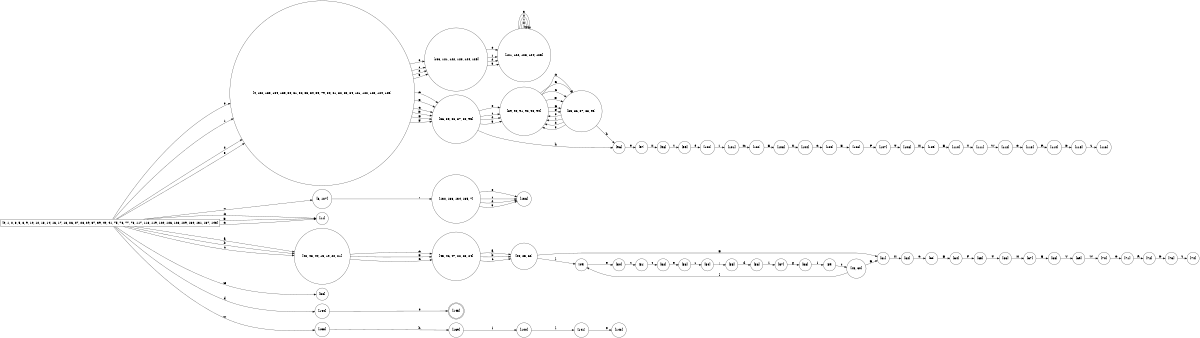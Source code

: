 digraph finite_state_machine {
	rankdir=LR size="8,5"
	node [shape=rectangular]
	"[0, 1, 2, 3, 5, 8, 9, 10, 12, 13, 14, 16, 17, 18, 26, 27, 28, 29, 37, 39, 40, 41, 75, 76, 77, 78, 117, 118, 119, 120, 126, 128, 129, 130, 131, 137, 143]"
	node [shape=doublecircle]
	"[145]"
	node [shape=circle]
	"[0, 1, 2, 3, 5, 8, 9, 10, 12, 13, 14, 16, 17, 18, 26, 27, 28, 29, 37, 39, 40, 41, 75, 76, 77, 78, 117, 118, 119, 120, 126, 128, 129, 130, 131, 137, 143]" -> "[4, 132, 133, 134, 135, 30, 31, 32, 33, 34, 35, 79, 80, 81, 82, 83, 84, 121, 122, 123, 124, 125]" [label=0]
	"[0, 1, 2, 3, 5, 8, 9, 10, 12, 13, 14, 16, 17, 18, 26, 27, 28, 29, 37, 39, 40, 41, 75, 76, 77, 78, 117, 118, 119, 120, 126, 128, 129, 130, 131, 137, 143]" -> "[4, 132, 133, 134, 135, 30, 31, 32, 33, 34, 35, 79, 80, 81, 82, 83, 84, 121, 122, 123, 124, 125]" [label=1]
	"[0, 1, 2, 3, 5, 8, 9, 10, 12, 13, 14, 16, 17, 18, 26, 27, 28, 29, 37, 39, 40, 41, 75, 76, 77, 78, 117, 118, 119, 120, 126, 128, 129, 130, 131, 137, 143]" -> "[4, 132, 133, 134, 135, 30, 31, 32, 33, 34, 35, 79, 80, 81, 82, 83, 84, 121, 122, 123, 124, 125]" [label=2]
	"[0, 1, 2, 3, 5, 8, 9, 10, 12, 13, 14, 16, 17, 18, 26, 27, 28, 29, 37, 39, 40, 41, 75, 76, 77, 78, 117, 118, 119, 120, 126, 128, 129, 130, 131, 137, 143]" -> "[4, 132, 133, 134, 135, 30, 31, 32, 33, 34, 35, 79, 80, 81, 82, 83, 84, 121, 122, 123, 124, 125]" [label=3]
	"[0, 1, 2, 3, 5, 8, 9, 10, 12, 13, 14, 16, 17, 18, 26, 27, 28, 29, 37, 39, 40, 41, 75, 76, 77, 78, 117, 118, 119, 120, 126, 128, 129, 130, 131, 137, 143]" -> "[6, 127]" [label="+"]
	"[0, 1, 2, 3, 5, 8, 9, 10, 12, 13, 14, 16, 17, 18, 26, 27, 28, 29, 37, 39, 40, 41, 75, 76, 77, 78, 117, 118, 119, 120, 126, 128, 129, 130, 131, 137, 143]" -> "[11]" [label=A]
	"[0, 1, 2, 3, 5, 8, 9, 10, 12, 13, 14, 16, 17, 18, 26, 27, 28, 29, 37, 39, 40, 41, 75, 76, 77, 78, 117, 118, 119, 120, 126, 128, 129, 130, 131, 137, 143]" -> "[11]" [label=B]
	"[0, 1, 2, 3, 5, 8, 9, 10, 12, 13, 14, 16, 17, 18, 26, 27, 28, 29, 37, 39, 40, 41, 75, 76, 77, 78, 117, 118, 119, 120, 126, 128, 129, 130, 131, 137, 143]" -> "[11]" [label=C]
	"[0, 1, 2, 3, 5, 8, 9, 10, 12, 13, 14, 16, 17, 18, 26, 27, 28, 29, 37, 39, 40, 41, 75, 76, 77, 78, 117, 118, 119, 120, 126, 128, 129, 130, 131, 137, 143]" -> "[42, 43, 44, 15, 19, 20, 21]" [label=a]
	"[0, 1, 2, 3, 5, 8, 9, 10, 12, 13, 14, 16, 17, 18, 26, 27, 28, 29, 37, 39, 40, 41, 75, 76, 77, 78, 117, 118, 119, 120, 126, 128, 129, 130, 131, 137, 143]" -> "[42, 43, 44, 15, 19, 20, 21]" [label=b]
	"[0, 1, 2, 3, 5, 8, 9, 10, 12, 13, 14, 16, 17, 18, 26, 27, 28, 29, 37, 39, 40, 41, 75, 76, 77, 78, 117, 118, 119, 120, 126, 128, 129, 130, 131, 137, 143]" -> "[42, 43, 44, 15, 19, 20, 21]" [label=c]
	"[0, 1, 2, 3, 5, 8, 9, 10, 12, 13, 14, 16, 17, 18, 26, 27, 28, 29, 37, 39, 40, 41, 75, 76, 77, 78, 117, 118, 119, 120, 126, 128, 129, 130, 131, 137, 143]" -> "[38]" [label=H]
	"[0, 1, 2, 3, 5, 8, 9, 10, 12, 13, 14, 16, 17, 18, 26, 27, 28, 29, 37, 39, 40, 41, 75, 76, 77, 78, 117, 118, 119, 120, 126, 128, 129, 130, 131, 137, 143]" -> "[144]" [label=d]
	"[0, 1, 2, 3, 5, 8, 9, 10, 12, 13, 14, 16, 17, 18, 26, 27, 28, 29, 37, 39, 40, 41, 75, 76, 77, 78, 117, 118, 119, 120, 126, 128, 129, 130, 131, 137, 143]" -> "[138]" [label=w]
	"[4, 132, 133, 134, 135, 30, 31, 32, 33, 34, 35, 79, 80, 81, 82, 83, 84, 121, 122, 123, 124, 125]" -> "[136, 121, 122, 123, 124, 125]" [label=0]
	"[4, 132, 133, 134, 135, 30, 31, 32, 33, 34, 35, 79, 80, 81, 82, 83, 84, 121, 122, 123, 124, 125]" -> "[136, 121, 122, 123, 124, 125]" [label=1]
	"[4, 132, 133, 134, 135, 30, 31, 32, 33, 34, 35, 79, 80, 81, 82, 83, 84, 121, 122, 123, 124, 125]" -> "[136, 121, 122, 123, 124, 125]" [label=2]
	"[4, 132, 133, 134, 135, 30, 31, 32, 33, 34, 35, 79, 80, 81, 82, 83, 84, 121, 122, 123, 124, 125]" -> "[136, 121, 122, 123, 124, 125]" [label=3]
	"[4, 132, 133, 134, 135, 30, 31, 32, 33, 34, 35, 79, 80, 81, 82, 83, 84, 121, 122, 123, 124, 125]" -> "[36, 85, 86, 87, 88, 95]" [label=A]
	"[4, 132, 133, 134, 135, 30, 31, 32, 33, 34, 35, 79, 80, 81, 82, 83, 84, 121, 122, 123, 124, 125]" -> "[36, 85, 86, 87, 88, 95]" [label=B]
	"[4, 132, 133, 134, 135, 30, 31, 32, 33, 34, 35, 79, 80, 81, 82, 83, 84, 121, 122, 123, 124, 125]" -> "[36, 85, 86, 87, 88, 95]" [label=C]
	"[4, 132, 133, 134, 135, 30, 31, 32, 33, 34, 35, 79, 80, 81, 82, 83, 84, 121, 122, 123, 124, 125]" -> "[36, 85, 86, 87, 88, 95]" [label=D]
	"[4, 132, 133, 134, 135, 30, 31, 32, 33, 34, 35, 79, 80, 81, 82, 83, 84, 121, 122, 123, 124, 125]" -> "[36, 85, 86, 87, 88, 95]" [label=E]
	"[4, 132, 133, 134, 135, 30, 31, 32, 33, 34, 35, 79, 80, 81, 82, 83, 84, 121, 122, 123, 124, 125]" -> "[36, 85, 86, 87, 88, 95]" [label=F]
	"[6, 127]" -> "[132, 133, 134, 135, 7]" [label="-"]
	"[42, 43, 44, 15, 19, 20, 21]" -> "[45, 46, 47, 22, 23, 24]" [label=A]
	"[42, 43, 44, 15, 19, 20, 21]" -> "[45, 46, 47, 22, 23, 24]" [label=B]
	"[42, 43, 44, 15, 19, 20, 21]" -> "[45, 46, 47, 22, 23, 24]" [label=C]
	"[144]" -> "[145]" [label=o]
	"[138]" -> "[139]" [label=h]
	"[136, 121, 122, 123, 124, 125]" -> "[121, 122, 123, 124, 125]" [label=0]
	"[136, 121, 122, 123, 124, 125]" -> "[121, 122, 123, 124, 125]" [label=1]
	"[136, 121, 122, 123, 124, 125]" -> "[121, 122, 123, 124, 125]" [label=2]
	"[136, 121, 122, 123, 124, 125]" -> "[121, 122, 123, 124, 125]" [label=3]
	"[36, 85, 86, 87, 88, 95]" -> "[89, 90, 91, 92, 93, 94]" [label=0]
	"[36, 85, 86, 87, 88, 95]" -> "[89, 90, 91, 92, 93, 94]" [label=1]
	"[36, 85, 86, 87, 88, 95]" -> "[89, 90, 91, 92, 93, 94]" [label=2]
	"[36, 85, 86, 87, 88, 95]" -> "[89, 90, 91, 92, 93, 94]" [label=3]
	"[36, 85, 86, 87, 88, 95]" -> "[96]" [label=h]
	"[132, 133, 134, 135, 7]" -> "[136]" [label=0]
	"[132, 133, 134, 135, 7]" -> "[136]" [label=1]
	"[132, 133, 134, 135, 7]" -> "[136]" [label=2]
	"[132, 133, 134, 135, 7]" -> "[136]" [label=3]
	"[45, 46, 47, 22, 23, 24]" -> "[48, 25, 60]" [label=a]
	"[45, 46, 47, 22, 23, 24]" -> "[48, 25, 60]" [label=b]
	"[45, 46, 47, 22, 23, 24]" -> "[48, 25, 60]" [label=c]
	"[139]" -> "[140]" [label=i]
	"[121, 122, 123, 124, 125]" -> "[121, 122, 123, 124, 125]" [label=0]
	"[121, 122, 123, 124, 125]" -> "[121, 122, 123, 124, 125]" [label=1]
	"[121, 122, 123, 124, 125]" -> "[121, 122, 123, 124, 125]" [label=2]
	"[121, 122, 123, 124, 125]" -> "[121, 122, 123, 124, 125]" [label=3]
	"[89, 90, 91, 92, 93, 94]" -> "[85, 86, 87, 88, 95]" [label=A]
	"[89, 90, 91, 92, 93, 94]" -> "[85, 86, 87, 88, 95]" [label=B]
	"[89, 90, 91, 92, 93, 94]" -> "[85, 86, 87, 88, 95]" [label=C]
	"[89, 90, 91, 92, 93, 94]" -> "[85, 86, 87, 88, 95]" [label=D]
	"[89, 90, 91, 92, 93, 94]" -> "[85, 86, 87, 88, 95]" [label=E]
	"[89, 90, 91, 92, 93, 94]" -> "[85, 86, 87, 88, 95]" [label=F]
	"[96]" -> "[97]" [label=e]
	"[48, 25, 60]" -> "[61]" [label=E]
	"[48, 25, 60]" -> "[49]" [label=l]
	"[140]" -> "[141]" [label=l]
	"[85, 86, 87, 88, 95]" -> "[89, 90, 91, 92, 93, 94]" [label=0]
	"[85, 86, 87, 88, 95]" -> "[89, 90, 91, 92, 93, 94]" [label=1]
	"[85, 86, 87, 88, 95]" -> "[89, 90, 91, 92, 93, 94]" [label=2]
	"[85, 86, 87, 88, 95]" -> "[89, 90, 91, 92, 93, 94]" [label=3]
	"[85, 86, 87, 88, 95]" -> "[96]" [label=h]
	"[97]" -> "[98]" [label=x]
	"[61]" -> "[62]" [label=X]
	"[49]" -> "[50]" [label=e]
	"[141]" -> "[142]" [label=e]
	"[98]" -> "[99]" [label=t]
	"[62]" -> "[63]" [label=C]
	"[50]" -> "[51]" [label=t]
	"[99]" -> "[100]" [label=e]
	"[63]" -> "[64]" [label=E]
	"[51]" -> "[52]" [label=t]
	"[100]" -> "[101]" [label=r]
	"[64]" -> "[65]" [label=P]
	"[52]" -> "[53]" [label=e]
	"[101]" -> "[102]" [label=m]
	"[65]" -> "[66]" [label=T]
	"[53]" -> "[54]" [label=r]
	"[102]" -> "[103]" [label=E]
	"[66]" -> "[67]" [label=K]
	"[54]" -> "[55]" [label="|"]
	"[103]" -> "[104]" [label=X]
	"[67]" -> "[68]" [label=E]
	"[55]" -> "[56]" [label=d]
	"[104]" -> "[105]" [label=C]
	"[68]" -> "[69]" [label=Y]
	"[56]" -> "[57]" [label=i]
	"[105]" -> "[106]" [label=E]
	"[69]" -> "[70]" [label=W]
	"[57]" -> "[58]" [label=g]
	"[106]" -> "[107]" [label=P]
	"[70]" -> "[71]" [label=O]
	"[58]" -> "[59]" [label=i]
	"[107]" -> "[108]" [label=T]
	"[71]" -> "[72]" [label=R]
	"[59]" -> "[48, 60]" [label=t]
	"[108]" -> "[109]" [label=K]
	"[72]" -> "[73]" [label=D]
	"[48, 60]" -> "[61]" [label=E]
	"[48, 60]" -> "[49]" [label=l]
	"[109]" -> "[110]" [label=E]
	"[73]" -> "[74]" [label=S]
	"[110]" -> "[111]" [label=Y]
	"[111]" -> "[112]" [label=W]
	"[112]" -> "[113]" [label=O]
	"[113]" -> "[114]" [label=R]
	"[114]" -> "[115]" [label=D]
	"[115]" -> "[116]" [label=S]
}
